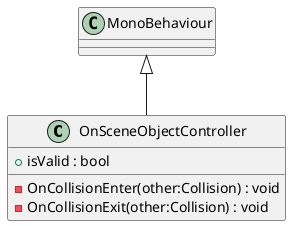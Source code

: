 @startuml
class OnSceneObjectController {
    + isValid : bool
    - OnCollisionEnter(other:Collision) : void
    - OnCollisionExit(other:Collision) : void
}
MonoBehaviour <|-- OnSceneObjectController
@enduml
